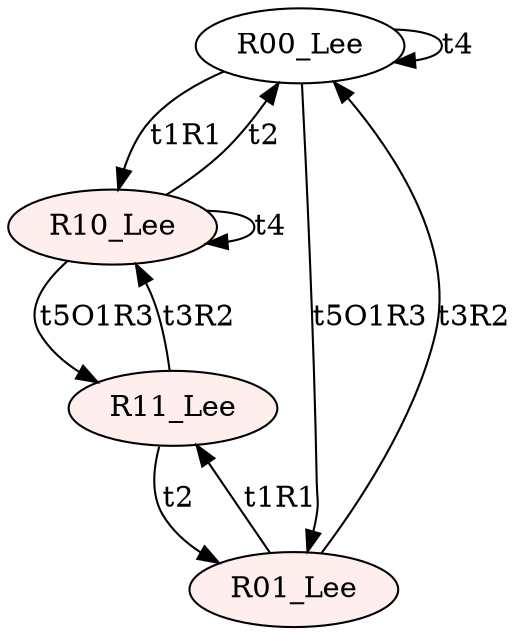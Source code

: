 digraph "SCinput/r" {
node [fillcolor="#FFFFFF"]; R00_Lee ;
node [style=filled fillcolor="#FFEEEE"]; R10_Lee ;
node [style=filled fillcolor="#FFEEEE"]; R11_Lee ;
node [style=filled fillcolor="#FFEEEE"]; R01_Lee ;
R00_Lee -> R01_Lee [label=t5O1R3]
R00_Lee -> R00_Lee [label=t4]
R00_Lee -> R10_Lee [label=t1R1]
R10_Lee -> R11_Lee [label=t5O1R3]
R10_Lee -> R10_Lee [label=t4]
R10_Lee -> R00_Lee [label=t2]
R11_Lee -> R10_Lee [label=t3R2]
R11_Lee -> R01_Lee [label=t2]
R01_Lee -> R00_Lee [label=t3R2]
R01_Lee -> R11_Lee [label=t1R1]
}